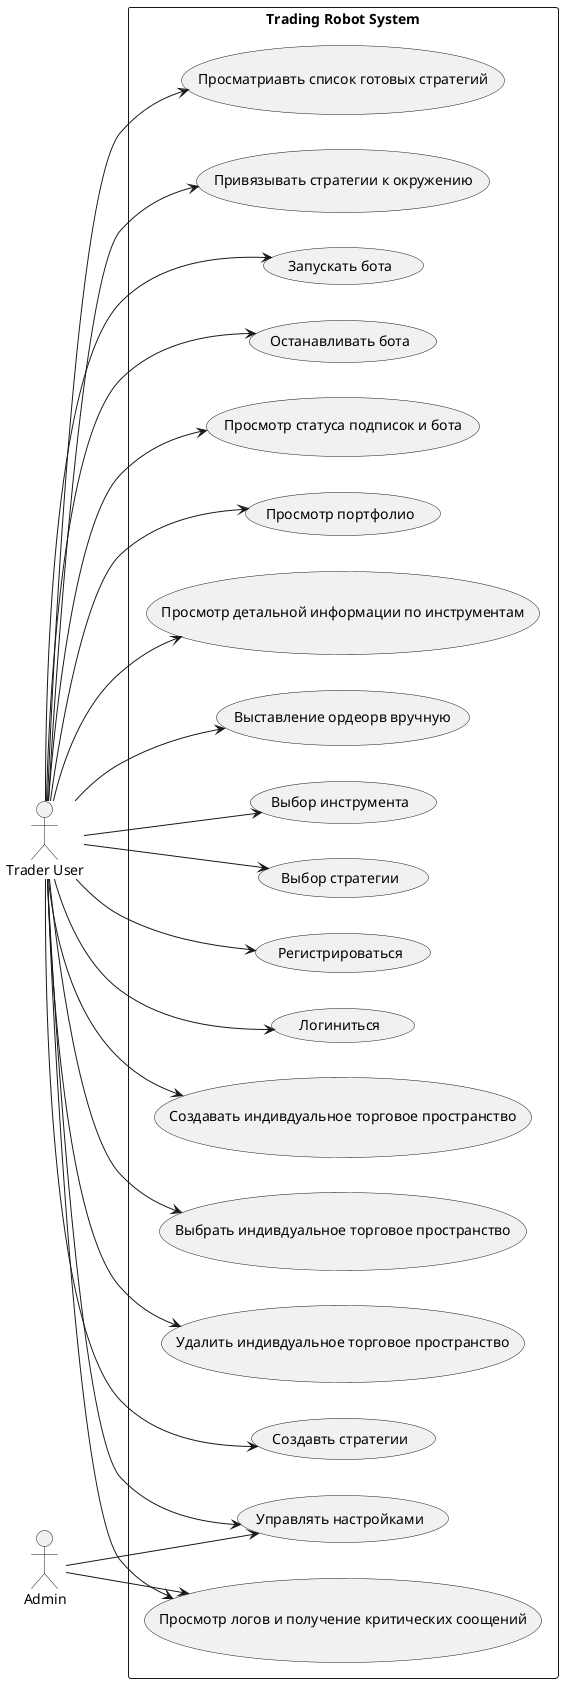 @startuml
left to right direction
skinparam packageStyle rectangle

actor "Trader User" as TU
actor Admin as A

rectangle "Trading Robot System" {
  ' Управление учётными записями и средами
  (Регистрироваться)                  as REG
  (Логиниться)                                   as LOG
  (Создавать индивдуальное торговое пространство) as CTENV
  (Выбрать индивдуальное торговое пространство)   as STENV
  (Удалить индивдуальное торговое пространство)   as DTENV

  ' Настройка и управление стратегиями
  (Создавть стратегии)                       as DSG
  (Просматриавть список готовых стратегий)   as LSTSTR
  (Привязывать стратегии к окружению)        as AST

  ' Основные торговые сценарии (выполняются в рамках выбранной среды)
  (Управлять настройками)                 as CS
  (Запускать бота)                      as SE
  (Останавливать бота)                  as ST
  (Просмотр статуса подписок и бота)    as VS
  (Просмотр портфолио)                  as VP
  (Просмотр детальной информации по инструментам) as INSTR
  (Выставление ордеорв вручную)         as PMO
  (Просмотр логов и получение критических соощений) as RA

  ' Расширенный выбор инструментов/стратегий
  (Выбор инструмента)         as TIS
  (Выбор стратегии)           as STR
}

' Аутентификация и среды
TU --> REG
TU --> LOG
TU --> CTENV
TU --> STENV
TU --> DTENV

' Стратегии
TU --> DSG
TU --> LSTSTR
TU --> AST


' Торговля в рамках среды
TU --> CS
TU --> SE
TU --> ST
TU --> VS
TU --> VP
TU --> PMO
TU --> RA
TU --> TIS
TU --> STR
TU --> INSTR

' Админ остаётся за глобальным конфигом
A --> CS
A --> RA
@enduml
